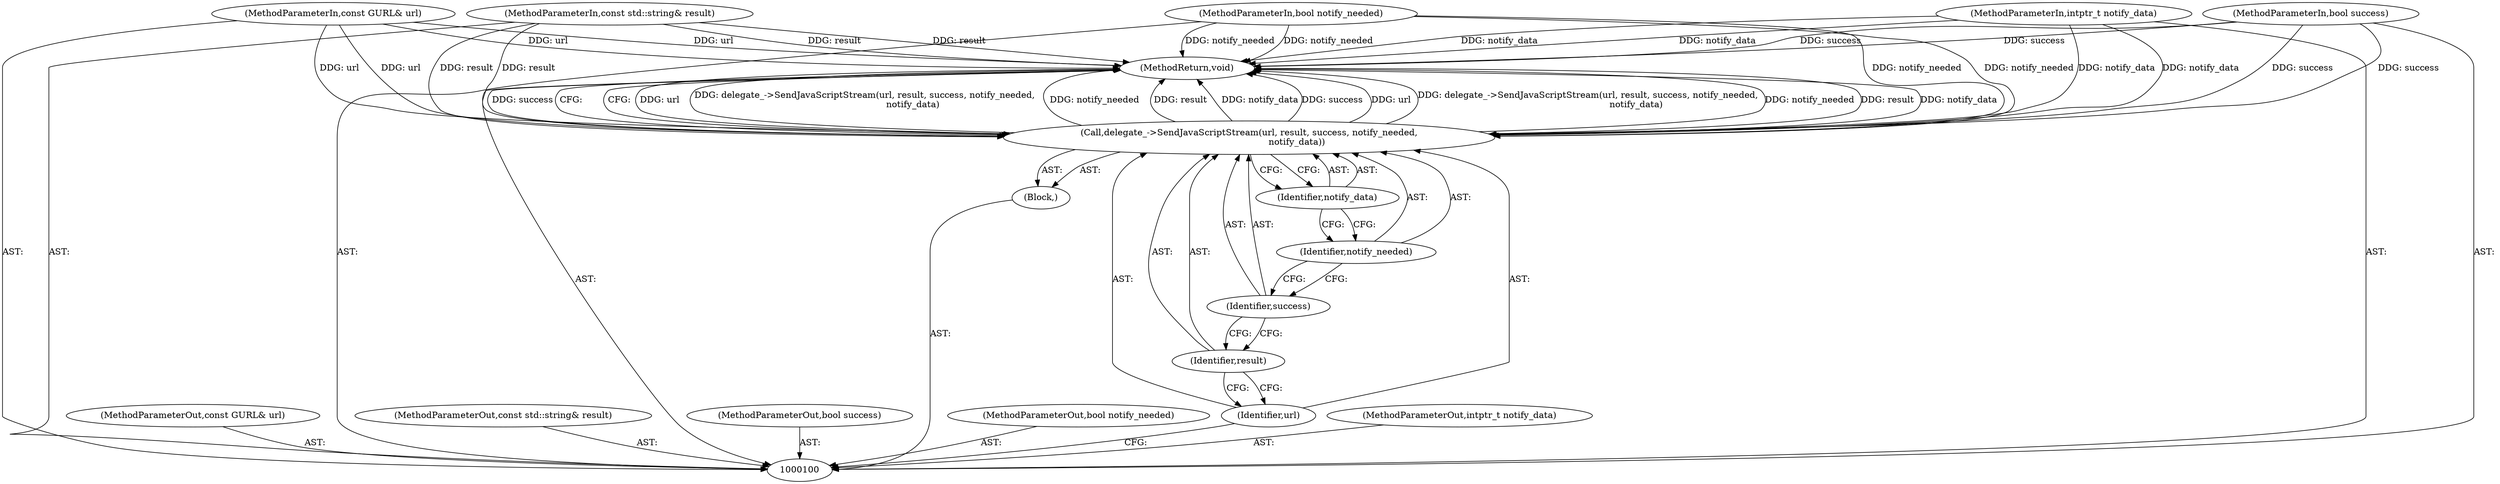 digraph "1_Chrome_ea3d1d84be3d6f97bf50e76511c9e26af6895533_3" {
"1000113" [label="(MethodReturn,void)"];
"1000101" [label="(MethodParameterIn,const GURL& url)"];
"1000128" [label="(MethodParameterOut,const GURL& url)"];
"1000102" [label="(MethodParameterIn,const std::string& result)"];
"1000129" [label="(MethodParameterOut,const std::string& result)"];
"1000103" [label="(MethodParameterIn,bool success)"];
"1000130" [label="(MethodParameterOut,bool success)"];
"1000104" [label="(MethodParameterIn,bool notify_needed)"];
"1000131" [label="(MethodParameterOut,bool notify_needed)"];
"1000105" [label="(MethodParameterIn,intptr_t notify_data)"];
"1000132" [label="(MethodParameterOut,intptr_t notify_data)"];
"1000106" [label="(Block,)"];
"1000107" [label="(Call,delegate_->SendJavaScriptStream(url, result, success, notify_needed,\n                                  notify_data))"];
"1000108" [label="(Identifier,url)"];
"1000109" [label="(Identifier,result)"];
"1000110" [label="(Identifier,success)"];
"1000111" [label="(Identifier,notify_needed)"];
"1000112" [label="(Identifier,notify_data)"];
"1000113" -> "1000100"  [label="AST: "];
"1000113" -> "1000107"  [label="CFG: "];
"1000107" -> "1000113"  [label="DDG: url"];
"1000107" -> "1000113"  [label="DDG: delegate_->SendJavaScriptStream(url, result, success, notify_needed,\n                                  notify_data)"];
"1000107" -> "1000113"  [label="DDG: notify_needed"];
"1000107" -> "1000113"  [label="DDG: result"];
"1000107" -> "1000113"  [label="DDG: notify_data"];
"1000107" -> "1000113"  [label="DDG: success"];
"1000104" -> "1000113"  [label="DDG: notify_needed"];
"1000105" -> "1000113"  [label="DDG: notify_data"];
"1000103" -> "1000113"  [label="DDG: success"];
"1000102" -> "1000113"  [label="DDG: result"];
"1000101" -> "1000113"  [label="DDG: url"];
"1000101" -> "1000100"  [label="AST: "];
"1000101" -> "1000113"  [label="DDG: url"];
"1000101" -> "1000107"  [label="DDG: url"];
"1000128" -> "1000100"  [label="AST: "];
"1000102" -> "1000100"  [label="AST: "];
"1000102" -> "1000113"  [label="DDG: result"];
"1000102" -> "1000107"  [label="DDG: result"];
"1000129" -> "1000100"  [label="AST: "];
"1000103" -> "1000100"  [label="AST: "];
"1000103" -> "1000113"  [label="DDG: success"];
"1000103" -> "1000107"  [label="DDG: success"];
"1000130" -> "1000100"  [label="AST: "];
"1000104" -> "1000100"  [label="AST: "];
"1000104" -> "1000113"  [label="DDG: notify_needed"];
"1000104" -> "1000107"  [label="DDG: notify_needed"];
"1000131" -> "1000100"  [label="AST: "];
"1000105" -> "1000100"  [label="AST: "];
"1000105" -> "1000113"  [label="DDG: notify_data"];
"1000105" -> "1000107"  [label="DDG: notify_data"];
"1000132" -> "1000100"  [label="AST: "];
"1000106" -> "1000100"  [label="AST: "];
"1000107" -> "1000106"  [label="AST: "];
"1000107" -> "1000106"  [label="AST: "];
"1000107" -> "1000112"  [label="CFG: "];
"1000108" -> "1000107"  [label="AST: "];
"1000109" -> "1000107"  [label="AST: "];
"1000110" -> "1000107"  [label="AST: "];
"1000111" -> "1000107"  [label="AST: "];
"1000112" -> "1000107"  [label="AST: "];
"1000113" -> "1000107"  [label="CFG: "];
"1000107" -> "1000113"  [label="DDG: url"];
"1000107" -> "1000113"  [label="DDG: delegate_->SendJavaScriptStream(url, result, success, notify_needed,\n                                  notify_data)"];
"1000107" -> "1000113"  [label="DDG: notify_needed"];
"1000107" -> "1000113"  [label="DDG: result"];
"1000107" -> "1000113"  [label="DDG: notify_data"];
"1000107" -> "1000113"  [label="DDG: success"];
"1000101" -> "1000107"  [label="DDG: url"];
"1000102" -> "1000107"  [label="DDG: result"];
"1000103" -> "1000107"  [label="DDG: success"];
"1000104" -> "1000107"  [label="DDG: notify_needed"];
"1000105" -> "1000107"  [label="DDG: notify_data"];
"1000108" -> "1000107"  [label="AST: "];
"1000108" -> "1000100"  [label="CFG: "];
"1000109" -> "1000108"  [label="CFG: "];
"1000109" -> "1000107"  [label="AST: "];
"1000109" -> "1000108"  [label="CFG: "];
"1000110" -> "1000109"  [label="CFG: "];
"1000110" -> "1000107"  [label="AST: "];
"1000110" -> "1000109"  [label="CFG: "];
"1000111" -> "1000110"  [label="CFG: "];
"1000111" -> "1000107"  [label="AST: "];
"1000111" -> "1000110"  [label="CFG: "];
"1000112" -> "1000111"  [label="CFG: "];
"1000112" -> "1000107"  [label="AST: "];
"1000112" -> "1000111"  [label="CFG: "];
"1000107" -> "1000112"  [label="CFG: "];
}
